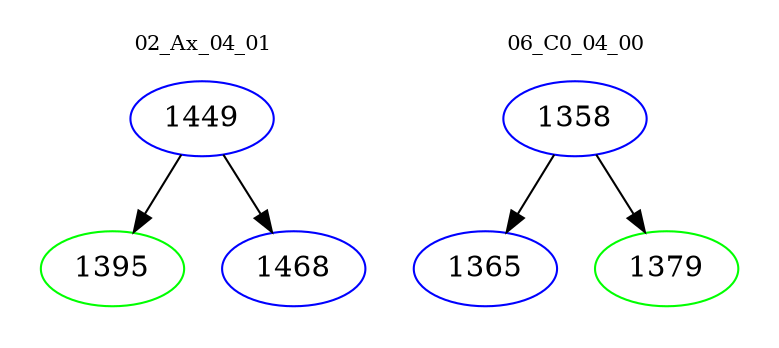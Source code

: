 digraph{
subgraph cluster_0 {
color = white
label = "02_Ax_04_01";
fontsize=10;
T0_1449 [label="1449", color="blue"]
T0_1449 -> T0_1395 [color="black"]
T0_1395 [label="1395", color="green"]
T0_1449 -> T0_1468 [color="black"]
T0_1468 [label="1468", color="blue"]
}
subgraph cluster_1 {
color = white
label = "06_C0_04_00";
fontsize=10;
T1_1358 [label="1358", color="blue"]
T1_1358 -> T1_1365 [color="black"]
T1_1365 [label="1365", color="blue"]
T1_1358 -> T1_1379 [color="black"]
T1_1379 [label="1379", color="green"]
}
}
